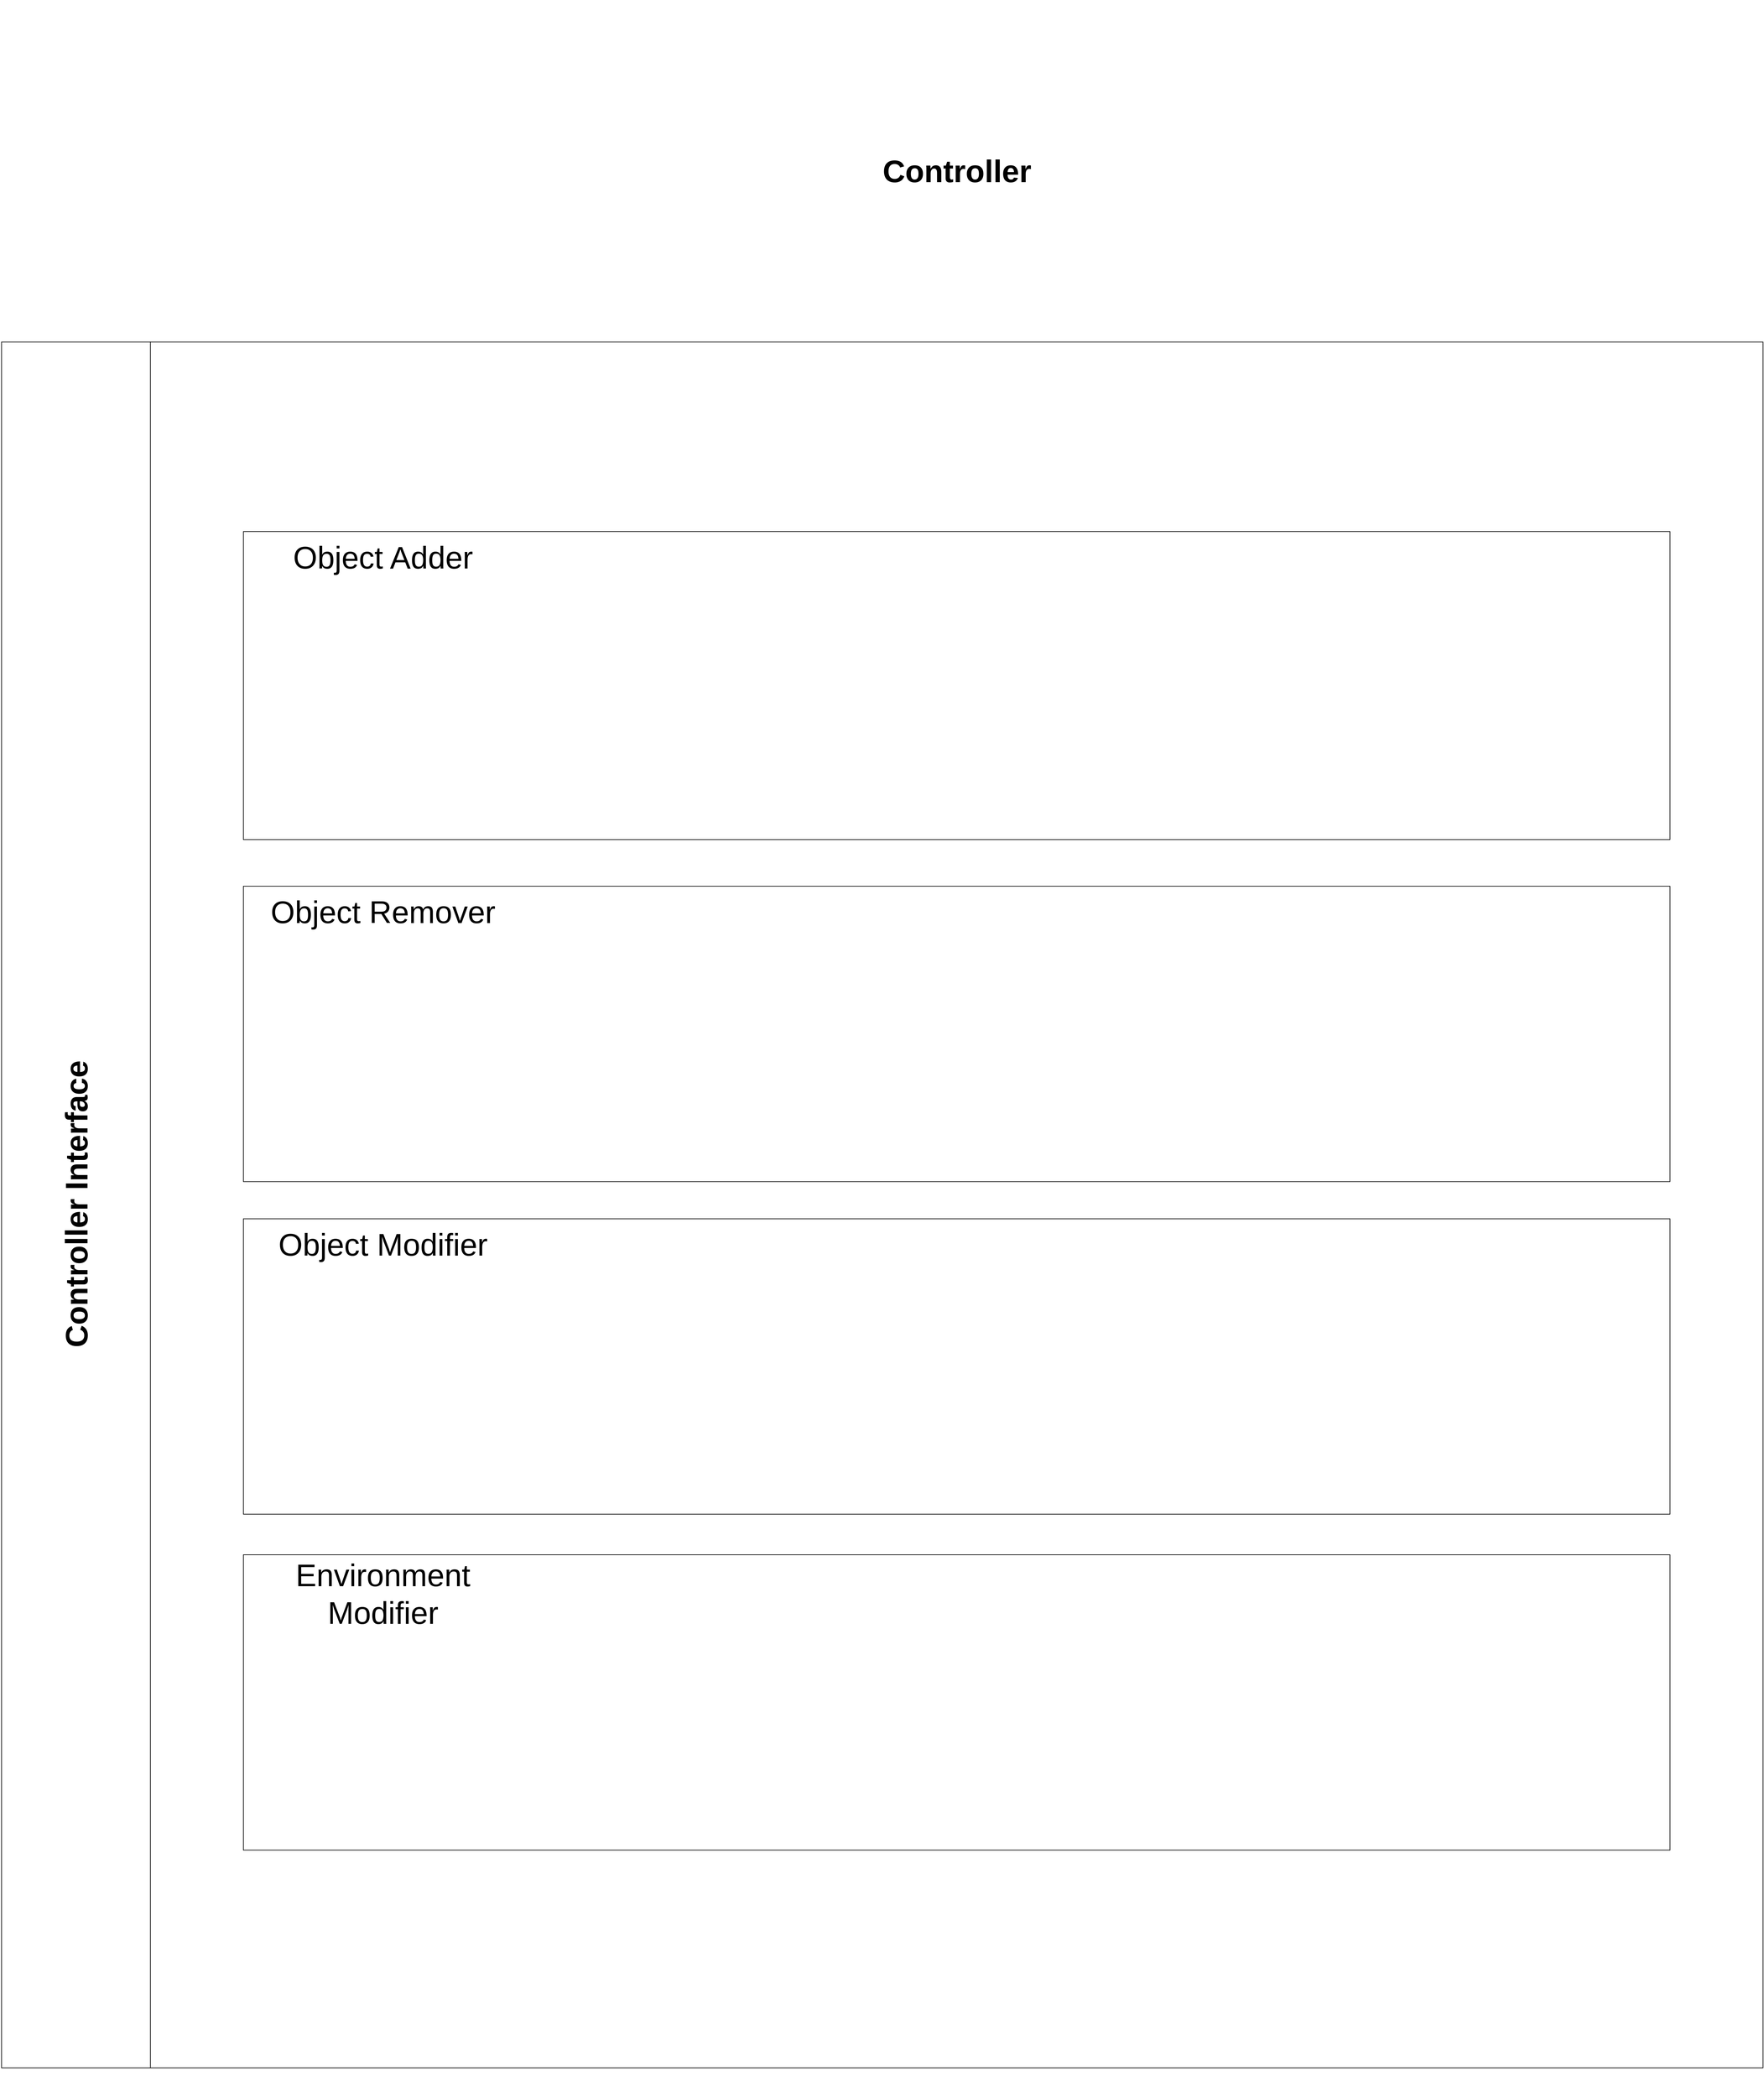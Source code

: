 <mxfile version="22.1.2" type="device">
  <diagram name="Page-1" id="I97eVA6WiSI1j19JOeUU">
    <mxGraphModel dx="4097" dy="2494" grid="1" gridSize="10" guides="1" tooltips="1" connect="1" arrows="1" fold="1" page="1" pageScale="1" pageWidth="4681" pageHeight="3300" math="0" shadow="0">
      <root>
        <mxCell id="0" />
        <mxCell id="1" parent="0" />
        <mxCell id="TDmmH4jpbpbUJRLhwJ5D-28" value="" style="group" vertex="1" connectable="0" parent="1">
          <mxGeometry x="600" y="10" width="2720" height="3190" as="geometry" />
        </mxCell>
        <mxCell id="TDmmH4jpbpbUJRLhwJ5D-29" value="" style="rounded=0;whiteSpace=wrap;html=1;" vertex="1" parent="TDmmH4jpbpbUJRLhwJ5D-28">
          <mxGeometry x="232.032" y="527.669" width="2487.968" height="2662.331" as="geometry" />
        </mxCell>
        <mxCell id="TDmmH4jpbpbUJRLhwJ5D-30" value="&lt;font style=&quot;font-size: 48px;&quot;&gt;Controller&lt;/font&gt;" style="text;strokeColor=none;fillColor=none;html=1;fontSize=24;fontStyle=1;verticalAlign=middle;align=center;" vertex="1" parent="TDmmH4jpbpbUJRLhwJ5D-28">
          <mxGeometry x="232.032" width="2487.968" height="527.669" as="geometry" />
        </mxCell>
        <mxCell id="TDmmH4jpbpbUJRLhwJ5D-31" value="" style="rounded=0;whiteSpace=wrap;html=1;" vertex="1" parent="TDmmH4jpbpbUJRLhwJ5D-28">
          <mxGeometry x="375.57" y="820" width="2200.89" height="475.19" as="geometry" />
        </mxCell>
        <mxCell id="TDmmH4jpbpbUJRLhwJ5D-32" value="" style="rounded=0;whiteSpace=wrap;html=1;" vertex="1" parent="TDmmH4jpbpbUJRLhwJ5D-28">
          <mxGeometry x="375.568" y="1880.205" width="2200.895" height="455.714" as="geometry" />
        </mxCell>
        <mxCell id="TDmmH4jpbpbUJRLhwJ5D-33" value="" style="rounded=0;whiteSpace=wrap;html=1;" vertex="1" parent="TDmmH4jpbpbUJRLhwJ5D-28">
          <mxGeometry x="375.568" y="2398.496" width="2200.895" height="455.714" as="geometry" />
        </mxCell>
        <mxCell id="TDmmH4jpbpbUJRLhwJ5D-34" value="" style="rounded=0;whiteSpace=wrap;html=1;" vertex="1" parent="TDmmH4jpbpbUJRLhwJ5D-28">
          <mxGeometry x="375.568" y="1367.143" width="2200.895" height="455.714" as="geometry" />
        </mxCell>
        <mxCell id="TDmmH4jpbpbUJRLhwJ5D-35" value="" style="group" vertex="1" connectable="0" parent="TDmmH4jpbpbUJRLhwJ5D-28">
          <mxGeometry y="527.669" width="236.835" height="2662.331" as="geometry" />
        </mxCell>
        <mxCell id="TDmmH4jpbpbUJRLhwJ5D-36" value="" style="rounded=0;whiteSpace=wrap;html=1;" vertex="1" parent="TDmmH4jpbpbUJRLhwJ5D-35">
          <mxGeometry x="2.373" width="229.659" height="2662.331" as="geometry" />
        </mxCell>
        <mxCell id="TDmmH4jpbpbUJRLhwJ5D-37" value="&lt;font style=&quot;font-size: 48px;&quot;&gt;Controller Interface&lt;br&gt;&lt;/font&gt;" style="text;strokeColor=none;fillColor=none;html=1;fontSize=24;fontStyle=1;verticalAlign=middle;align=center;rotation=270;" vertex="1" parent="TDmmH4jpbpbUJRLhwJ5D-35">
          <mxGeometry x="-1258.032" y="1242.006" width="2752.899" height="175.247" as="geometry" />
        </mxCell>
        <mxCell id="TDmmH4jpbpbUJRLhwJ5D-47" value="&lt;font style=&quot;font-size: 48px;&quot;&gt;Object Adder&lt;/font&gt;" style="text;html=1;strokeColor=none;fillColor=none;align=center;verticalAlign=middle;whiteSpace=wrap;rounded=0;strokeWidth=48;" vertex="1" parent="TDmmH4jpbpbUJRLhwJ5D-28">
          <mxGeometry x="375.57" y="820" width="430" height="80" as="geometry" />
        </mxCell>
        <mxCell id="TDmmH4jpbpbUJRLhwJ5D-48" value="&lt;font style=&quot;font-size: 48px;&quot;&gt;Object Remover&lt;/font&gt;" style="text;html=1;strokeColor=none;fillColor=none;align=center;verticalAlign=middle;whiteSpace=wrap;rounded=0;strokeWidth=48;" vertex="1" parent="TDmmH4jpbpbUJRLhwJ5D-28">
          <mxGeometry x="375.57" y="1367.14" width="430" height="80" as="geometry" />
        </mxCell>
        <mxCell id="TDmmH4jpbpbUJRLhwJ5D-61" value="&lt;font style=&quot;font-size: 48px;&quot;&gt;Object Modifier&lt;/font&gt;" style="text;html=1;strokeColor=none;fillColor=none;align=center;verticalAlign=middle;whiteSpace=wrap;rounded=0;strokeWidth=48;" vertex="1" parent="TDmmH4jpbpbUJRLhwJ5D-28">
          <mxGeometry x="375.57" y="1880.21" width="430" height="80" as="geometry" />
        </mxCell>
        <mxCell id="TDmmH4jpbpbUJRLhwJ5D-62" value="&lt;span style=&quot;font-size: 48px;&quot;&gt;Environment Modifier&lt;/span&gt;" style="text;html=1;strokeColor=none;fillColor=none;align=center;verticalAlign=middle;whiteSpace=wrap;rounded=0;strokeWidth=48;" vertex="1" parent="TDmmH4jpbpbUJRLhwJ5D-28">
          <mxGeometry x="375.57" y="2398.5" width="430" height="121.5" as="geometry" />
        </mxCell>
      </root>
    </mxGraphModel>
  </diagram>
</mxfile>
